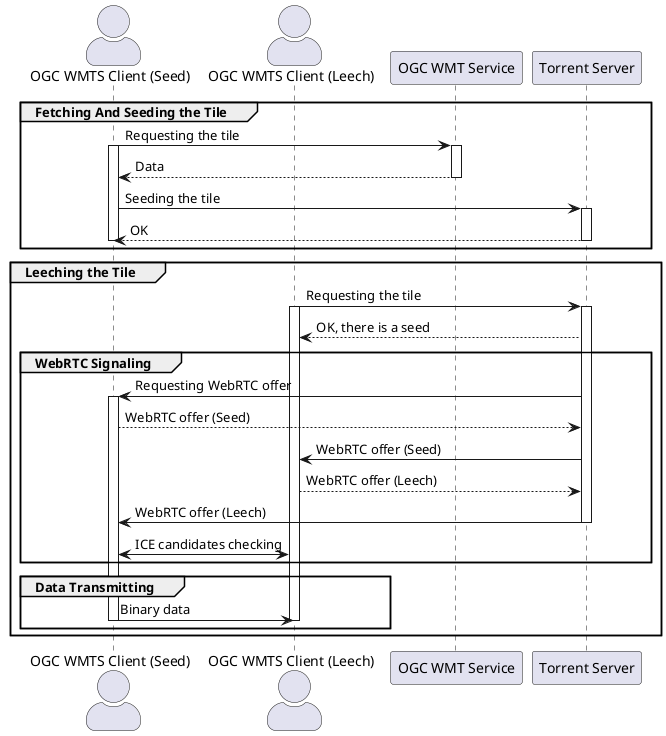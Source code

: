 @startuml

' skinparam maxMessageSize 150
skinparam actorStyle awesome

actor OGCWMTSClientSeed as "OGC WMTS Client (Seed)"
actor OGCWMTSClientLeech as "OGC WMTS Client (Leech)"
participant OGCWMTServer as "OGC WMT Service"
participant TorrentServer as "Torrent Server"

group Fetching And Seeding the Tile

OGCWMTSClientSeed -> OGCWMTServer : Requesting the tile
activate OGCWMTSClientSeed
activate OGCWMTServer
OGCWMTServer --> OGCWMTSClientSeed : Data
deactivate OGCWMTServer
OGCWMTSClientSeed -> TorrentServer : Seeding the tile
activate TorrentServer
TorrentServer --> OGCWMTSClientSeed : OK
deactivate TorrentServer
deactivate OGCWMTSClientSeed

end

group Leeching the Tile 

OGCWMTSClientLeech -> TorrentServer : Requesting the tile
activate TorrentServer
activate OGCWMTSClientLeech
TorrentServer --> OGCWMTSClientLeech : OK, there is a seed

group WebRTC Signaling

TorrentServer -> OGCWMTSClientSeed : Requesting WebRTC offer
activate OGCWMTSClientSeed
OGCWMTSClientSeed --> TorrentServer : WebRTC offer (Seed)
TorrentServer -> OGCWMTSClientLeech : WebRTC offer (Seed)
OGCWMTSClientLeech --> TorrentServer : WebRTC offer (Leech)
TorrentServer ->  OGCWMTSClientSeed : WebRTC offer (Leech)
deactivate TorrentServer
OGCWMTSClientLeech <-> OGCWMTSClientSeed : ICE candidates checking

end

group Data Transmitting

OGCWMTSClientSeed -> OGCWMTSClientLeech : Binary data
deactivate OGCWMTSClientLeech
deactivate OGCWMTSClientSeed

end

end

@enduml
